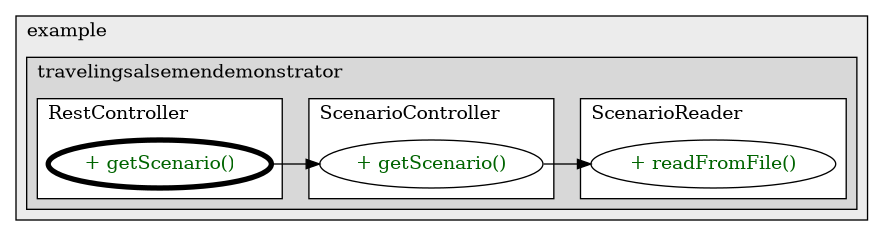 @startuml

/' diagram meta data start
config=CallConfiguration;
{
  "rootMethod": "com.example.travelingsalsemendemonstrator.controller.RestController#getScenario(String)",
  "projectClassification": {
    "searchMode": "OpenProject", // OpenProject, AllProjects
    "includedProjects": "",
    "pathEndKeywords": "*.impl",
    "isClientPath": "",
    "isClientName": "",
    "isTestPath": "",
    "isTestName": "",
    "isMappingPath": "",
    "isMappingName": "",
    "isDataAccessPath": "",
    "isDataAccessName": "",
    "isDataStructurePath": "",
    "isDataStructureName": "",
    "isInterfaceStructuresPath": "",
    "isInterfaceStructuresName": "",
    "isEntryPointPath": "",
    "isEntryPointName": "",
    "treatFinalFieldsAsMandatory": false
  },
  "graphRestriction": {
    "classPackageExcludeFilter": "",
    "classPackageIncludeFilter": "",
    "classNameExcludeFilter": "",
    "classNameIncludeFilter": "",
    "methodNameExcludeFilter": "",
    "methodNameIncludeFilter": "",
    "removeByInheritance": "", // inheritance/annotation based filtering is done in a second step
    "removeByAnnotation": "",
    "removeByClassPackage": "", // cleanup the graph after inheritance/annotation based filtering is done
    "removeByClassName": "",
    "cutMappings": false,
    "cutEnum": true,
    "cutTests": true,
    "cutClient": true,
    "cutDataAccess": true,
    "cutInterfaceStructures": true,
    "cutDataStructures": true,
    "cutGetterAndSetter": true,
    "cutConstructors": true
  },
  "graphTraversal": {
    "forwardDepth": 3,
    "backwardDepth": 3,
    "classPackageExcludeFilter": "",
    "classPackageIncludeFilter": "",
    "classNameExcludeFilter": "",
    "classNameIncludeFilter": "",
    "methodNameExcludeFilter": "",
    "methodNameIncludeFilter": "",
    "hideMappings": false,
    "hideDataStructures": false,
    "hidePrivateMethods": true,
    "hideInterfaceCalls": true, // indirection: implementation -> interface (is hidden) -> implementation
    "onlyShowApplicationEntryPoints": false, // root node is included
    "useMethodCallsForStructureDiagram": "ForwardOnly" // ForwardOnly, BothDirections, No
  },
  "details": {
    "aggregation": "GroupByClass", // ByClass, GroupByClass, None
    "showMethodParametersTypes": false,
    "showMethodParametersNames": false,
    "showMethodReturnType": false,
    "showPackageLevels": 2,
    "showCallOrder": false,
    "edgeMode": "MethodsOnly", // TypesOnly, MethodsOnly, TypesAndMethods, MethodsAndDirectTypeUsage
    "showDetailedClassStructure": false
  },
  "rootClass": "com.example.travelingsalsemendemonstrator.controller.RestController",
  "extensionCallbackMethod": "" // qualified.class.name#methodName - signature: public static String method(String)
}
diagram meta data end '/



digraph g {
    rankdir="LR"
    splines=polyline
    

'nodes 
subgraph cluster_1322970774 { 
   	label=example
	labeljust=l
	fillcolor="#ececec"
	style=filled
   
   subgraph cluster_1453431066 { 
   	label=travelingsalsemendemonstrator
	labeljust=l
	fillcolor="#d8d8d8"
	style=filled
   
   subgraph cluster_1022327817 { 
   	label=ScenarioController
	labeljust=l
	fillcolor=white
	style=filled
   
   ScenarioController595464079XXXgetScenario1808118735[
	label="+ getScenario()"
	style=filled
	fillcolor=white
	tooltip="ScenarioController

&#10;  @param id the filename without the .tsp extension&#10;  @return the scenario stored in the file with the @param id.&#10; "
	fontcolor=darkgreen
];
} 

subgraph cluster_2002574195 { 
   	label=ScenarioReader
	labeljust=l
	fillcolor=white
	style=filled
   
   ScenarioReader133759692XXXreadFromFile2189724[
	label="+ readFromFile()"
	style=filled
	fillcolor=white
	tooltip="ScenarioReader

null"
	fontcolor=darkgreen
];
} 

subgraph cluster_466958899 { 
   	label=RestController
	labeljust=l
	fillcolor=white
	style=filled
   
   RestController595464079XXXgetScenario1808118735[
	label="+ getScenario()"
	style=filled
	fillcolor=white
	tooltip="RestController

null"
	penwidth=4
	fontcolor=darkgreen
];
} 
} 
} 

'edges    
RestController595464079XXXgetScenario1808118735 -> ScenarioController595464079XXXgetScenario1808118735;
ScenarioController595464079XXXgetScenario1808118735 -> ScenarioReader133759692XXXreadFromFile2189724;
    
}
@enduml